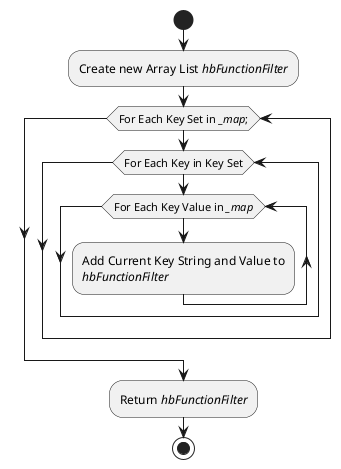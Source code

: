 @startuml
start
:Create new Array List //hbFunctionFilter//;
while(For Each Key Set in //_map//;)
while(For Each Key in Key Set)
while(For Each Key Value in //_map//)
:Add Current Key String and Value to
//hbFunctionFilter//;
endwhile
endwhile
endwhile
:Return //hbFunctionFilter//;
stop
@enduml